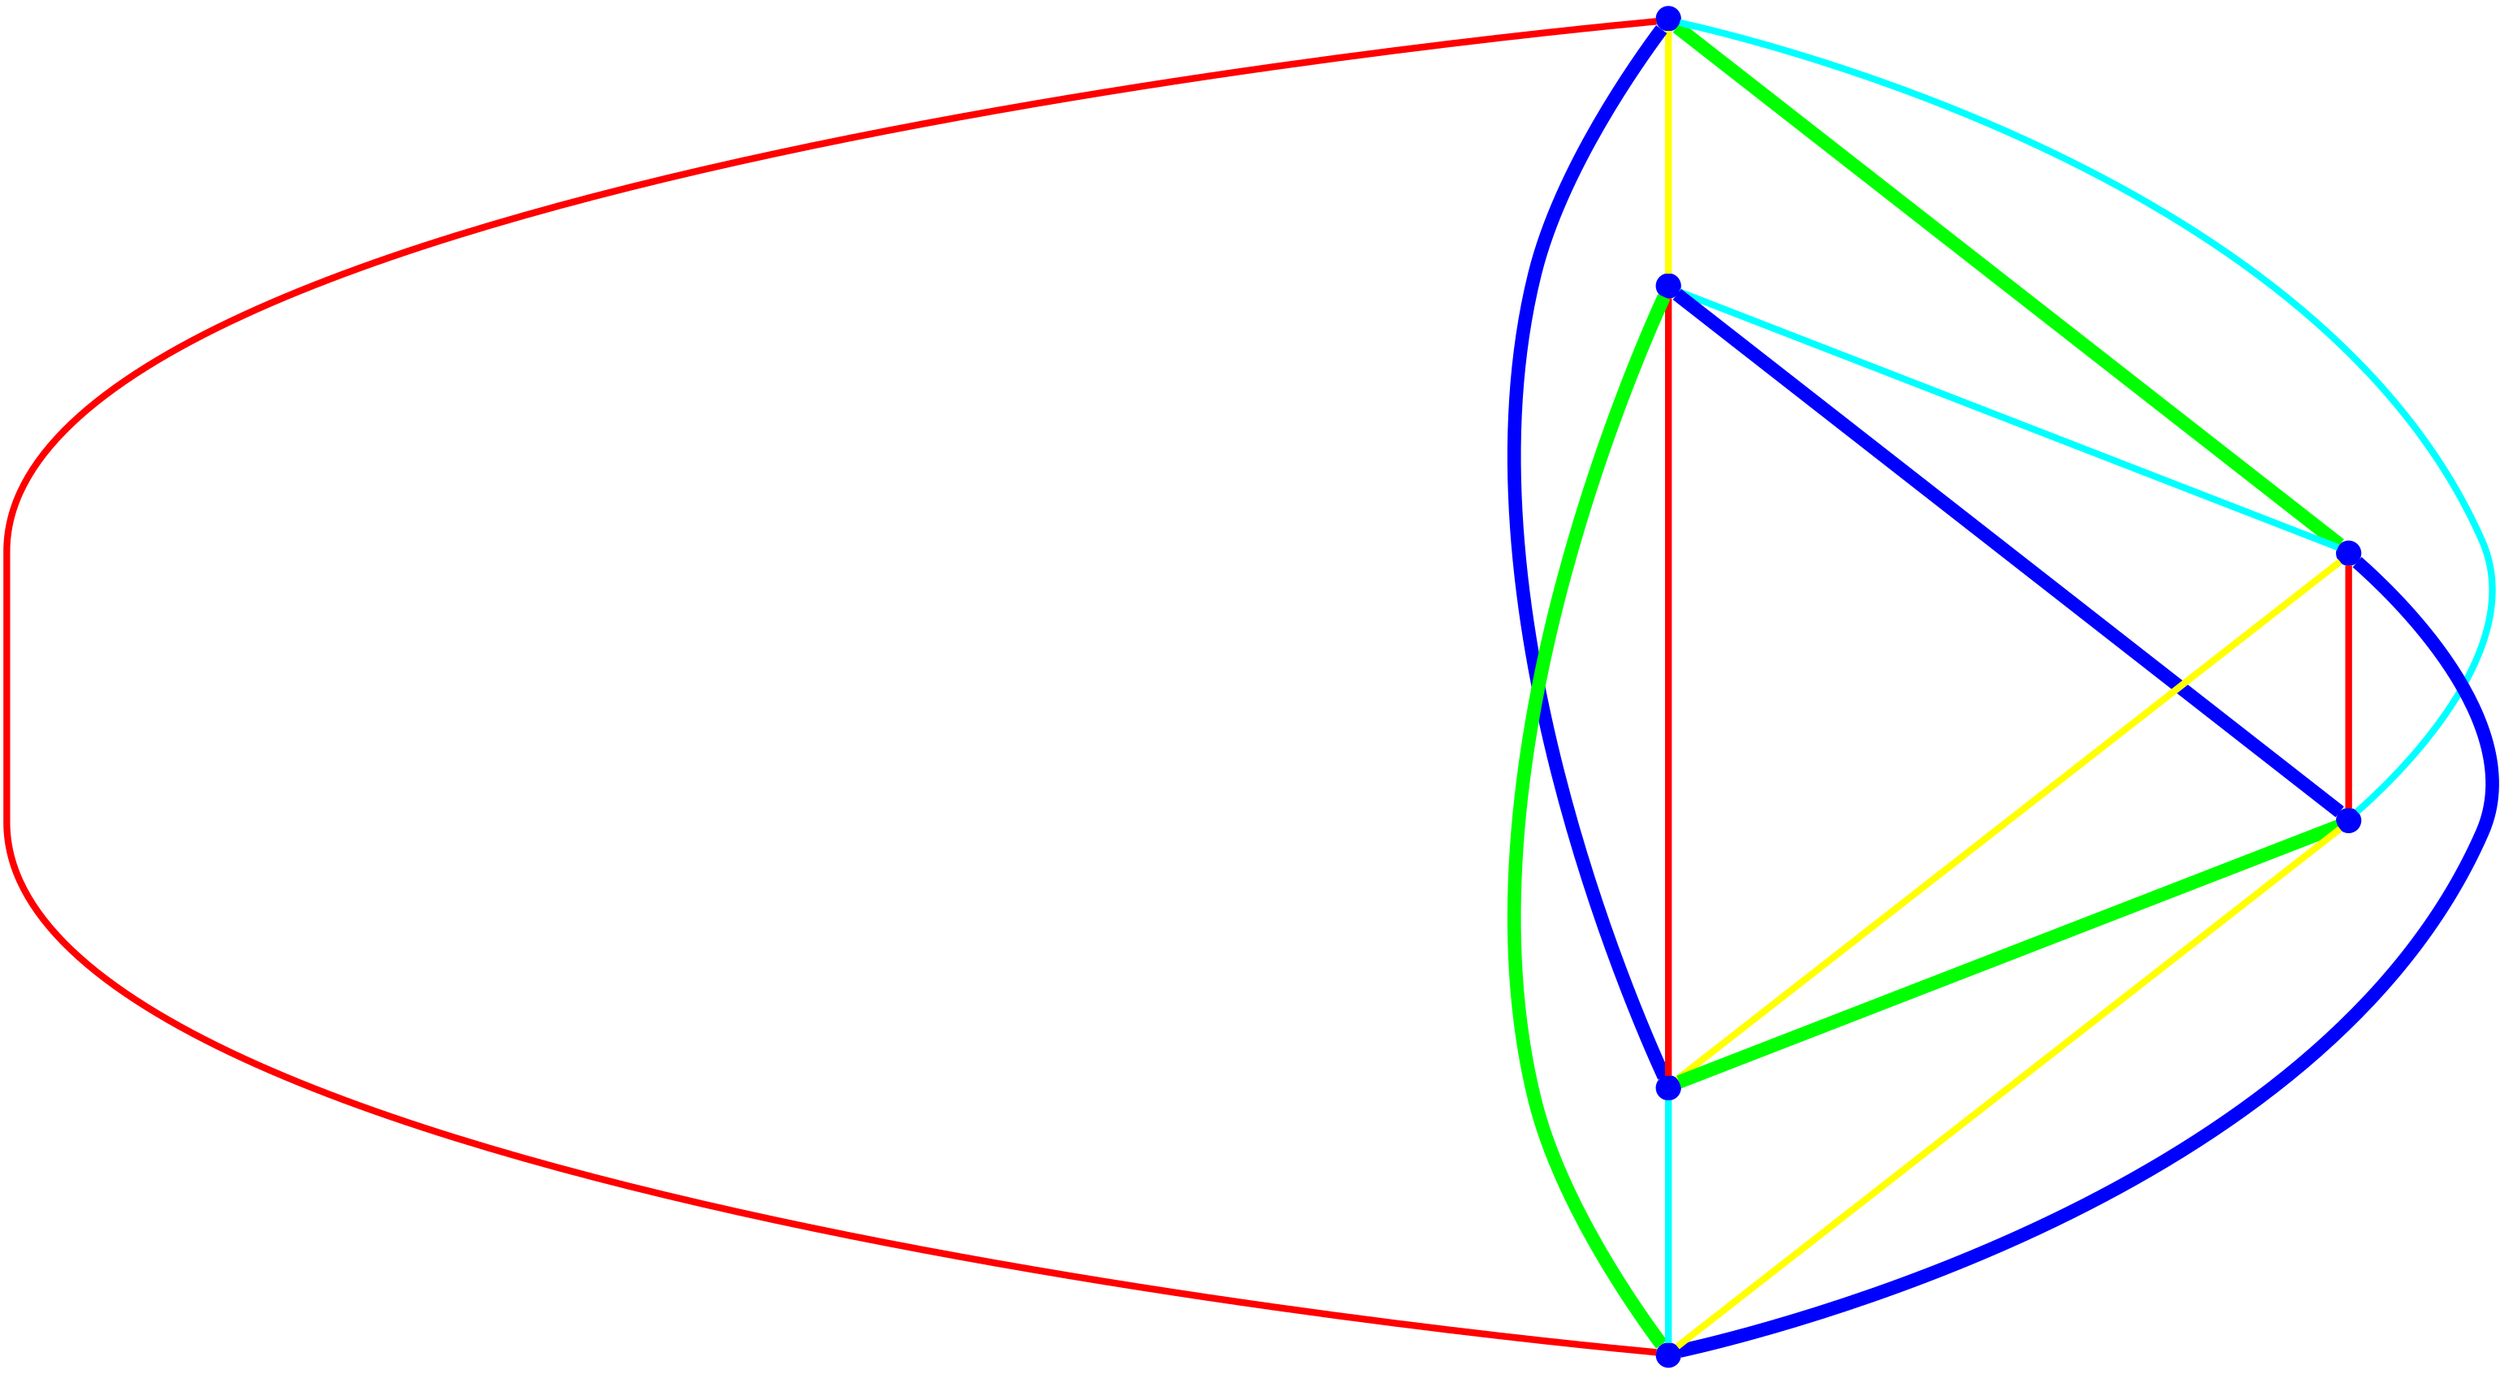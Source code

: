 graph {
ranksep=2
nodesep=2
node [label="" shape=circle style=filled fixedsize=true color=blue fillcolor=blue width=0.2];
"1" -- "2" [style="solid",penwidth="4",color="yellow"];
"1" -- "3" [style="solid",penwidth="8",color="green"];
"1" -- "4" [style="solid",penwidth="4",color="cyan"];
"1" -- "5" [style="solid",penwidth="8",color="blue"];
"1" -- "6" [style="solid",penwidth="4",color="red"];
"2" -- "3" [style="solid",penwidth="4",color="cyan"];
"2" -- "4" [style="solid",penwidth="8",color="blue"];
"2" -- "5" [style="solid",penwidth="4",color="red"];
"2" -- "6" [style="solid",penwidth="8",color="green"];
"3" -- "4" [style="solid",penwidth="4",color="red"];
"3" -- "5" [style="solid",penwidth="4",color="yellow"];
"3" -- "6" [style="solid",penwidth="8",color="blue"];
"4" -- "5" [style="solid",penwidth="8",color="green"];
"4" -- "6" [style="solid",penwidth="4",color="yellow"];
"5" -- "6" [style="solid",penwidth="4",color="cyan"];
}

